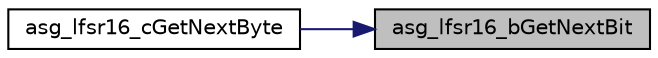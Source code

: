 digraph "asg_lfsr16_bGetNextBit"
{
 // INTERACTIVE_SVG=YES
 // LATEX_PDF_SIZE
  bgcolor="transparent";
  edge [fontname="Helvetica",fontsize="10",labelfontname="Helvetica",labelfontsize="10"];
  node [fontname="Helvetica",fontsize="10",shape=record];
  rankdir="RL";
  Node1 [label="asg_lfsr16_bGetNextBit",height=0.2,width=0.4,color="black", fillcolor="grey75", style="filled", fontcolor="black",tooltip="Get the next bit in the ASG16 pseudo random binary sequence."];
  Node1 -> Node2 [dir="back",color="midnightblue",fontsize="10",style="solid",fontname="Helvetica"];
  Node2 [label="asg_lfsr16_cGetNextByte",height=0.2,width=0.4,color="black",URL="$asg_8c.html#a547bf6398e688efb9abf12d764e30f10",tooltip="Get the next byte in the ASG16 pseudo random binary sequence."];
}
